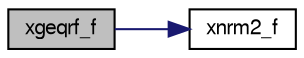 digraph "xgeqrf_f"
{
  edge [fontname="FreeSans",fontsize="10",labelfontname="FreeSans",labelfontsize="10"];
  node [fontname="FreeSans",fontsize="10",shape=record];
  rankdir="LR";
  Node1 [label="xgeqrf_f",height=0.2,width=0.4,color="black", fillcolor="grey75", style="filled", fontcolor="black"];
  Node1 -> Node2 [color="midnightblue",fontsize="10",style="solid",fontname="FreeSans"];
  Node2 [label="xnrm2_f",height=0.2,width=0.4,color="black", fillcolor="white", style="filled",URL="$UKF__Wind__Estimator_8c.html#ae7791e7e2e302fdd54849037a36ac477"];
}
